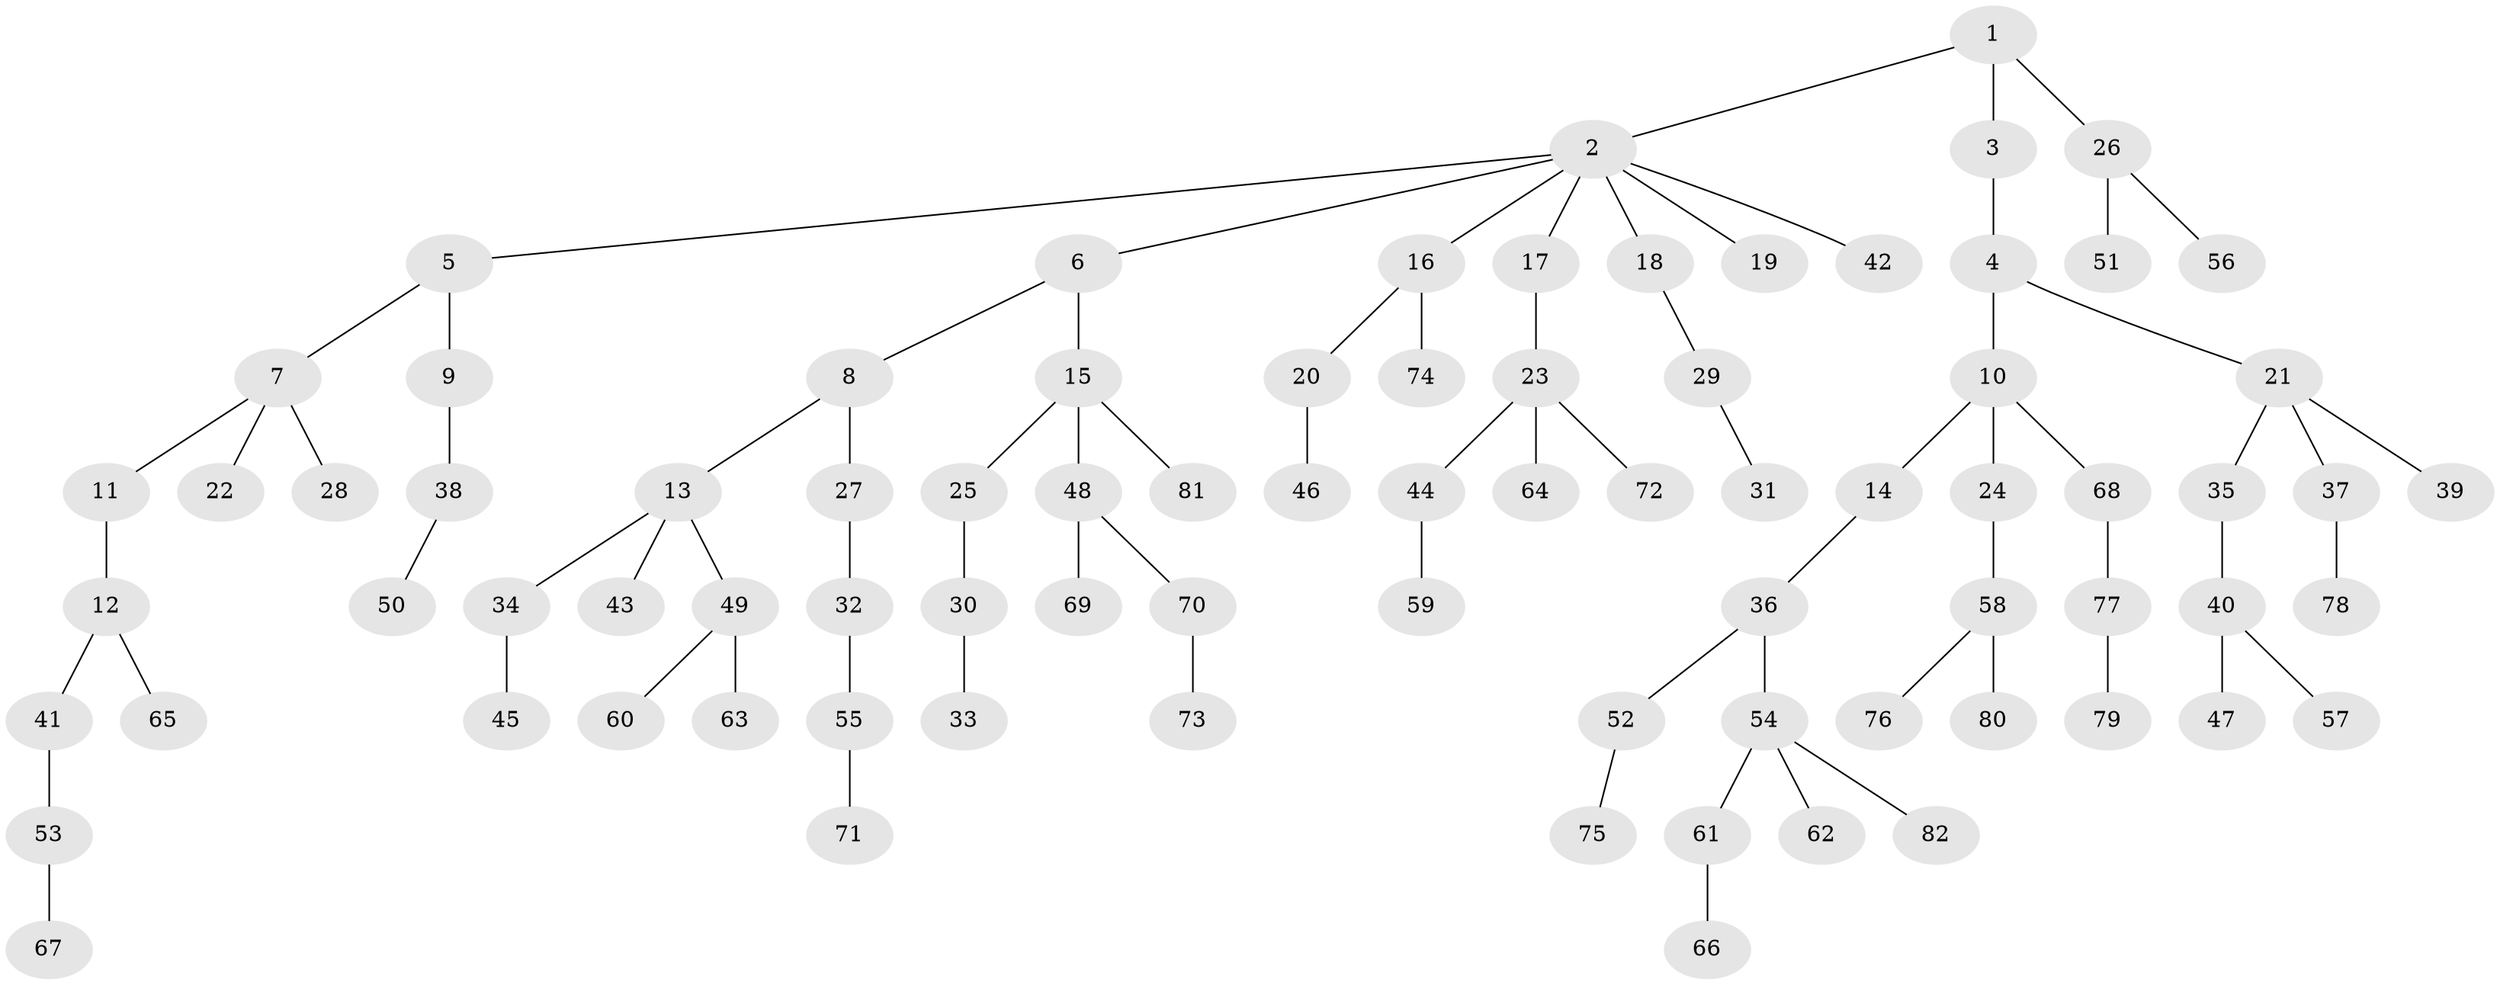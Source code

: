// coarse degree distribution, {1: 0.7916666666666666, 2: 0.16666666666666666, 19: 0.041666666666666664}
// Generated by graph-tools (version 1.1) at 2025/56/03/04/25 21:56:00]
// undirected, 82 vertices, 81 edges
graph export_dot {
graph [start="1"]
  node [color=gray90,style=filled];
  1;
  2;
  3;
  4;
  5;
  6;
  7;
  8;
  9;
  10;
  11;
  12;
  13;
  14;
  15;
  16;
  17;
  18;
  19;
  20;
  21;
  22;
  23;
  24;
  25;
  26;
  27;
  28;
  29;
  30;
  31;
  32;
  33;
  34;
  35;
  36;
  37;
  38;
  39;
  40;
  41;
  42;
  43;
  44;
  45;
  46;
  47;
  48;
  49;
  50;
  51;
  52;
  53;
  54;
  55;
  56;
  57;
  58;
  59;
  60;
  61;
  62;
  63;
  64;
  65;
  66;
  67;
  68;
  69;
  70;
  71;
  72;
  73;
  74;
  75;
  76;
  77;
  78;
  79;
  80;
  81;
  82;
  1 -- 2;
  1 -- 3;
  1 -- 26;
  2 -- 5;
  2 -- 6;
  2 -- 16;
  2 -- 17;
  2 -- 18;
  2 -- 19;
  2 -- 42;
  3 -- 4;
  4 -- 10;
  4 -- 21;
  5 -- 7;
  5 -- 9;
  6 -- 8;
  6 -- 15;
  7 -- 11;
  7 -- 22;
  7 -- 28;
  8 -- 13;
  8 -- 27;
  9 -- 38;
  10 -- 14;
  10 -- 24;
  10 -- 68;
  11 -- 12;
  12 -- 41;
  12 -- 65;
  13 -- 34;
  13 -- 43;
  13 -- 49;
  14 -- 36;
  15 -- 25;
  15 -- 48;
  15 -- 81;
  16 -- 20;
  16 -- 74;
  17 -- 23;
  18 -- 29;
  20 -- 46;
  21 -- 35;
  21 -- 37;
  21 -- 39;
  23 -- 44;
  23 -- 64;
  23 -- 72;
  24 -- 58;
  25 -- 30;
  26 -- 51;
  26 -- 56;
  27 -- 32;
  29 -- 31;
  30 -- 33;
  32 -- 55;
  34 -- 45;
  35 -- 40;
  36 -- 52;
  36 -- 54;
  37 -- 78;
  38 -- 50;
  40 -- 47;
  40 -- 57;
  41 -- 53;
  44 -- 59;
  48 -- 69;
  48 -- 70;
  49 -- 60;
  49 -- 63;
  52 -- 75;
  53 -- 67;
  54 -- 61;
  54 -- 62;
  54 -- 82;
  55 -- 71;
  58 -- 76;
  58 -- 80;
  61 -- 66;
  68 -- 77;
  70 -- 73;
  77 -- 79;
}
